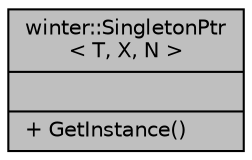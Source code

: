 digraph "winter::SingletonPtr&lt; T, X, N &gt;"
{
 // LATEX_PDF_SIZE
  edge [fontname="Helvetica",fontsize="10",labelfontname="Helvetica",labelfontsize="10"];
  node [fontname="Helvetica",fontsize="10",shape=record];
  Node1 [label="{winter::SingletonPtr\l\< T, X, N \>\n||+ GetInstance()\l}",height=0.2,width=0.4,color="black", fillcolor="grey75", style="filled", fontcolor="black",tooltip="单例模式智能指针封装类"];
}
